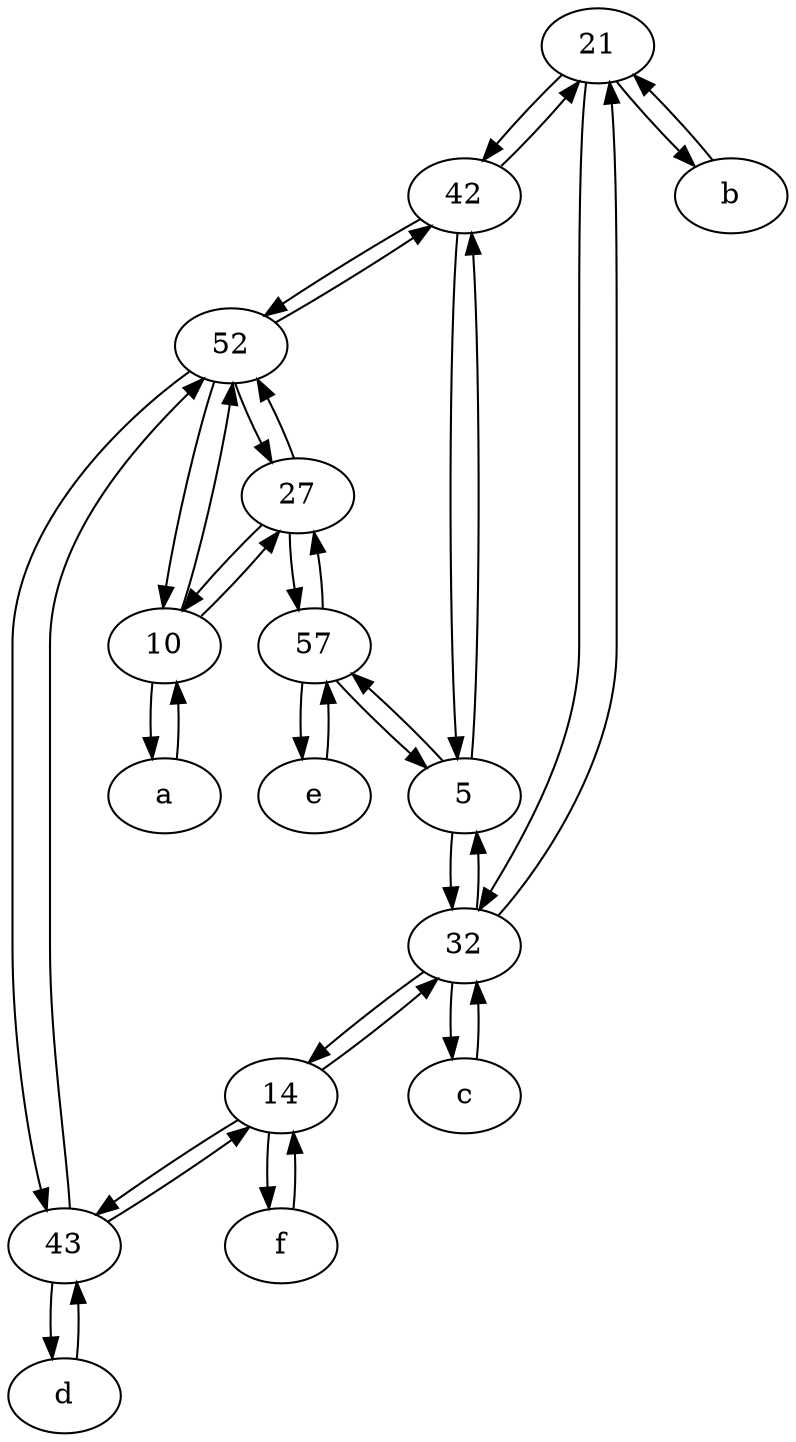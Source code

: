 digraph  {
	21;
	c [pos="20,10!"];
	f [pos="15,45!"];
	27;
	42;
	10;
	b [pos="50,20!"];
	5;
	e [pos="30,50!"];
	52;
	43;
	a [pos="40,10!"];
	32;
	d [pos="20,30!"];
	57;
	14;
	42 -> 21;
	5 -> 42;
	a -> 10;
	52 -> 10;
	5 -> 57;
	27 -> 10;
	10 -> a;
	32 -> 14;
	32 -> c;
	57 -> 27;
	27 -> 57;
	21 -> 32;
	27 -> 52;
	14 -> 43;
	32 -> 5;
	43 -> 52;
	43 -> d;
	e -> 57;
	21 -> 42;
	10 -> 52;
	43 -> 14;
	32 -> 21;
	b -> 21;
	14 -> 32;
	57 -> e;
	14 -> f;
	42 -> 5;
	42 -> 52;
	d -> 43;
	52 -> 42;
	52 -> 27;
	21 -> b;
	57 -> 5;
	c -> 32;
	52 -> 43;
	f -> 14;
	5 -> 32;
	10 -> 27;

	}